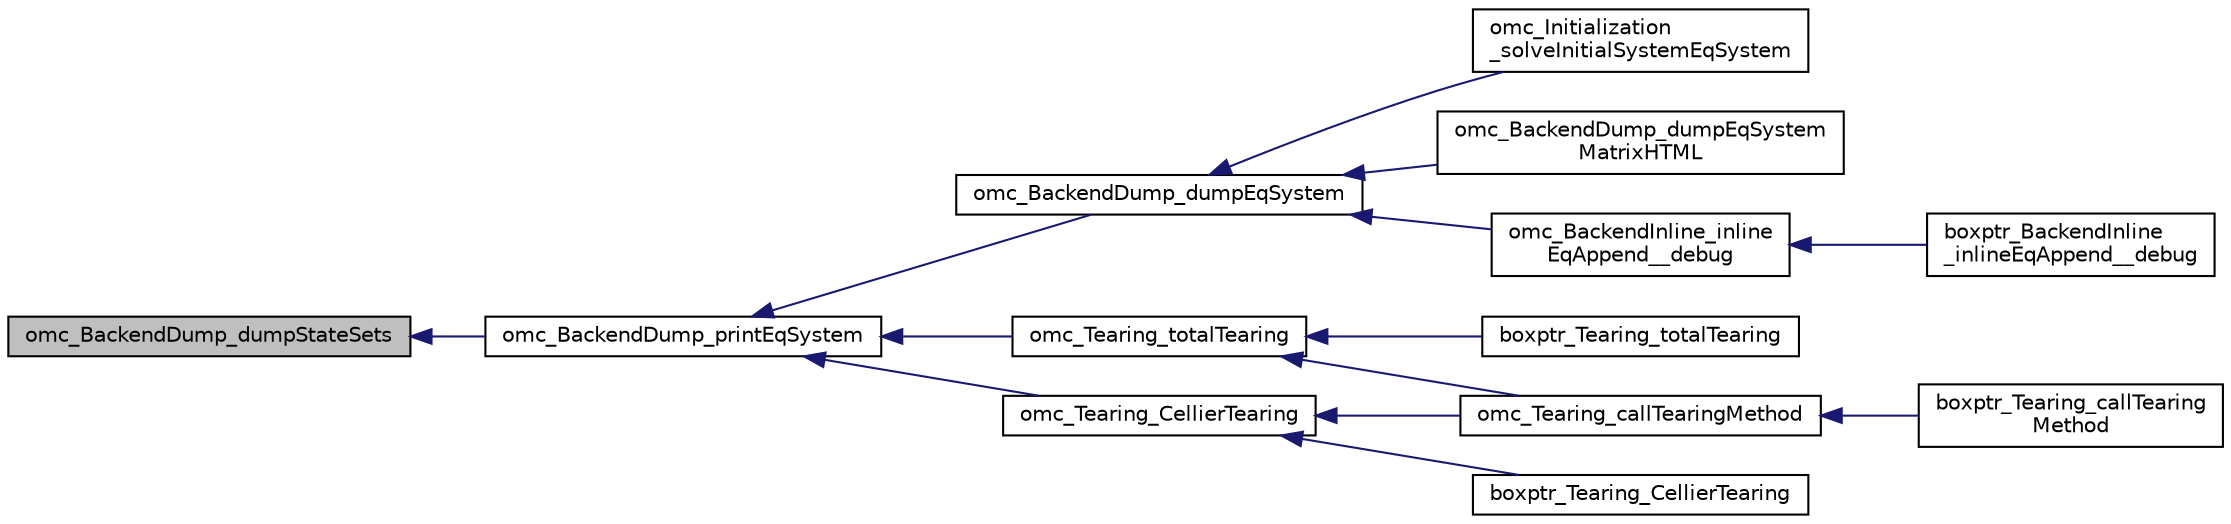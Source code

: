 digraph "omc_BackendDump_dumpStateSets"
{
  edge [fontname="Helvetica",fontsize="10",labelfontname="Helvetica",labelfontsize="10"];
  node [fontname="Helvetica",fontsize="10",shape=record];
  rankdir="LR";
  Node3673 [label="omc_BackendDump_dumpStateSets",height=0.2,width=0.4,color="black", fillcolor="grey75", style="filled", fontcolor="black"];
  Node3673 -> Node3674 [dir="back",color="midnightblue",fontsize="10",style="solid",fontname="Helvetica"];
  Node3674 [label="omc_BackendDump_printEqSystem",height=0.2,width=0.4,color="black", fillcolor="white", style="filled",URL="$df/df2/_backend_dump_8h.html#aa8252c4d3835f6debd3716b83882d905"];
  Node3674 -> Node3675 [dir="back",color="midnightblue",fontsize="10",style="solid",fontname="Helvetica"];
  Node3675 [label="omc_BackendDump_dumpEqSystem",height=0.2,width=0.4,color="black", fillcolor="white", style="filled",URL="$df/df2/_backend_dump_8h.html#ac229df9009c4705bc88f57d8a04b78a1"];
  Node3675 -> Node3676 [dir="back",color="midnightblue",fontsize="10",style="solid",fontname="Helvetica"];
  Node3676 [label="omc_Initialization\l_solveInitialSystemEqSystem",height=0.2,width=0.4,color="black", fillcolor="white", style="filled",URL="$d2/dfb/_compiler_2boot_2build_2initialization_8c.html#afe03186b19608b696a8e48548975c5cd"];
  Node3675 -> Node3677 [dir="back",color="midnightblue",fontsize="10",style="solid",fontname="Helvetica"];
  Node3677 [label="omc_BackendDump_dumpEqSystem\lMatrixHTML",height=0.2,width=0.4,color="black", fillcolor="white", style="filled",URL="$df/df2/_backend_dump_8h.html#a7af94501561ea20f55ea34cb1f9adc66"];
  Node3675 -> Node3678 [dir="back",color="midnightblue",fontsize="10",style="solid",fontname="Helvetica"];
  Node3678 [label="omc_BackendInline_inline\lEqAppend__debug",height=0.2,width=0.4,color="black", fillcolor="white", style="filled",URL="$da/d87/_backend_inline_8h.html#ac4451fbdc85a66e2f219b05ee723479c"];
  Node3678 -> Node3679 [dir="back",color="midnightblue",fontsize="10",style="solid",fontname="Helvetica"];
  Node3679 [label="boxptr_BackendInline\l_inlineEqAppend__debug",height=0.2,width=0.4,color="black", fillcolor="white", style="filled",URL="$da/d87/_backend_inline_8h.html#a0c25162be0f7deb3f4731f5e89000d72"];
  Node3674 -> Node3680 [dir="back",color="midnightblue",fontsize="10",style="solid",fontname="Helvetica"];
  Node3680 [label="omc_Tearing_totalTearing",height=0.2,width=0.4,color="black", fillcolor="white", style="filled",URL="$d7/d9b/_tearing_8c.html#ae97e403f7383c34f8fbb496a27090156"];
  Node3680 -> Node3681 [dir="back",color="midnightblue",fontsize="10",style="solid",fontname="Helvetica"];
  Node3681 [label="boxptr_Tearing_totalTearing",height=0.2,width=0.4,color="black", fillcolor="white", style="filled",URL="$d7/d9b/_tearing_8c.html#a6f627142a93ee13b0e9db33022d961fc"];
  Node3680 -> Node3682 [dir="back",color="midnightblue",fontsize="10",style="solid",fontname="Helvetica"];
  Node3682 [label="omc_Tearing_callTearingMethod",height=0.2,width=0.4,color="black", fillcolor="white", style="filled",URL="$d7/d9b/_tearing_8c.html#aabef8d8b9cb31e58ed550713033c1abc"];
  Node3682 -> Node3683 [dir="back",color="midnightblue",fontsize="10",style="solid",fontname="Helvetica"];
  Node3683 [label="boxptr_Tearing_callTearing\lMethod",height=0.2,width=0.4,color="black", fillcolor="white", style="filled",URL="$d7/d9b/_tearing_8c.html#a529d68ae9b63938bb45c67006f103c34"];
  Node3674 -> Node3684 [dir="back",color="midnightblue",fontsize="10",style="solid",fontname="Helvetica"];
  Node3684 [label="omc_Tearing_CellierTearing",height=0.2,width=0.4,color="black", fillcolor="white", style="filled",URL="$d7/d9b/_tearing_8c.html#a6423eddae9f4c462b2e16dc57560ec30"];
  Node3684 -> Node3685 [dir="back",color="midnightblue",fontsize="10",style="solid",fontname="Helvetica"];
  Node3685 [label="boxptr_Tearing_CellierTearing",height=0.2,width=0.4,color="black", fillcolor="white", style="filled",URL="$d7/d9b/_tearing_8c.html#aed9e367934d497b47a14abf84ff82172"];
  Node3684 -> Node3682 [dir="back",color="midnightblue",fontsize="10",style="solid",fontname="Helvetica"];
}
